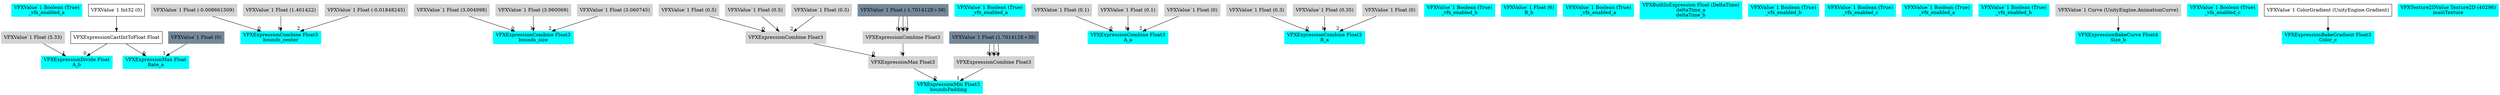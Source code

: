 digraph G {
node0 [shape="box" color="cyan" style="filled" label="VFXValue`1 Boolean (True)
_vfx_enabled_a"]
node1 [shape="box" color="cyan" style="filled" label="VFXExpressionMax Float
Rate_a"]
node2 [shape="box" label="VFXExpressionCastIntToFloat Float"]
node3 [shape="box" label="VFXValue`1 Int32 (0)"]
node4 [shape="box" color="lightslategray" style="filled" label="VFXValue`1 Float (0)"]
node5 [shape="box" color="cyan" style="filled" label="VFXExpressionCombine Float3
bounds_center"]
node6 [shape="box" color="lightgray" style="filled" label="VFXValue`1 Float (-0.008661509)"]
node7 [shape="box" color="lightgray" style="filled" label="VFXValue`1 Float (1.401422)"]
node8 [shape="box" color="lightgray" style="filled" label="VFXValue`1 Float (-0.01848245)"]
node9 [shape="box" color="cyan" style="filled" label="VFXExpressionCombine Float3
bounds_size"]
node10 [shape="box" color="lightgray" style="filled" label="VFXValue`1 Float (3.004998)"]
node11 [shape="box" color="lightgray" style="filled" label="VFXValue`1 Float (3.960069)"]
node12 [shape="box" color="lightgray" style="filled" label="VFXValue`1 Float (3.060745)"]
node13 [shape="box" color="cyan" style="filled" label="VFXExpressionMin Float3
boundsPadding"]
node14 [shape="box" color="lightgray" style="filled" label="VFXExpressionMax Float3"]
node15 [shape="box" color="lightgray" style="filled" label="VFXExpressionCombine Float3"]
node16 [shape="box" color="lightgray" style="filled" label="VFXValue`1 Float (0.5)"]
node17 [shape="box" color="lightgray" style="filled" label="VFXValue`1 Float (0.5)"]
node18 [shape="box" color="lightgray" style="filled" label="VFXValue`1 Float (0.5)"]
node19 [shape="box" color="lightgray" style="filled" label="VFXExpressionCombine Float3"]
node20 [shape="box" color="lightslategray" style="filled" label="VFXValue`1 Float (-1.701412E+38)"]
node21 [shape="box" color="lightgray" style="filled" label="VFXExpressionCombine Float3"]
node22 [shape="box" color="lightslategray" style="filled" label="VFXValue`1 Float (1.701412E+38)"]
node23 [shape="box" color="cyan" style="filled" label="VFXValue`1 Boolean (True)
_vfx_enabled_a"]
node24 [shape="box" color="cyan" style="filled" label="VFXExpressionCombine Float3
A_a"]
node25 [shape="box" color="lightgray" style="filled" label="VFXValue`1 Float (0.1)"]
node26 [shape="box" color="lightgray" style="filled" label="VFXValue`1 Float (0.1)"]
node27 [shape="box" color="lightgray" style="filled" label="VFXValue`1 Float (0)"]
node28 [shape="box" color="cyan" style="filled" label="VFXExpressionCombine Float3
B_a"]
node29 [shape="box" color="lightgray" style="filled" label="VFXValue`1 Float (0.3)"]
node30 [shape="box" color="lightgray" style="filled" label="VFXValue`1 Float (0.35)"]
node31 [shape="box" color="lightgray" style="filled" label="VFXValue`1 Float (0)"]
node32 [shape="box" color="cyan" style="filled" label="VFXValue`1 Boolean (True)
_vfx_enabled_b"]
node33 [shape="box" color="cyan" style="filled" label="VFXExpressionDivide Float
A_b"]
node34 [shape="box" color="lightgray" style="filled" label="VFXValue`1 Float (5.33)"]
node35 [shape="box" color="cyan" style="filled" label="VFXValue`1 Float (6)
B_b"]
node36 [shape="box" color="cyan" style="filled" label="VFXValue`1 Boolean (True)
_vfx_enabled_a"]
node37 [shape="box" color="cyan" style="filled" label="VFXBuiltInExpression Float (DeltaTime)
deltaTime_a
deltaTime_b"]
node38 [shape="box" color="cyan" style="filled" label="VFXValue`1 Boolean (True)
_vfx_enabled_b"]
node39 [shape="box" color="cyan" style="filled" label="VFXValue`1 Boolean (True)
_vfx_enabled_c"]
node40 [shape="box" color="cyan" style="filled" label="VFXValue`1 Boolean (True)
_vfx_enabled_a"]
node41 [shape="box" color="cyan" style="filled" label="VFXValue`1 Boolean (True)
_vfx_enabled_b"]
node42 [shape="box" color="cyan" style="filled" label="VFXExpressionBakeCurve Float4
Size_b"]
node43 [shape="box" color="lightgray" style="filled" label="VFXValue`1 Curve (UnityEngine.AnimationCurve)"]
node44 [shape="box" color="cyan" style="filled" label="VFXValue`1 Boolean (True)
_vfx_enabled_c"]
node45 [shape="box" color="cyan" style="filled" label="VFXExpressionBakeGradient Float3
Color_c"]
node46 [shape="box" label="VFXValue`1 ColorGradient (UnityEngine.Gradient)"]
node47 [shape="box" color="cyan" style="filled" label="VFXTexture2DValue Texture2D (40296)
mainTexture"]
node2 -> node1 [headlabel="0"]
node4 -> node1 [headlabel="1"]
node3 -> node2 
node6 -> node5 [headlabel="0"]
node7 -> node5 [headlabel="1"]
node8 -> node5 [headlabel="2"]
node10 -> node9 [headlabel="0"]
node11 -> node9 [headlabel="1"]
node12 -> node9 [headlabel="2"]
node14 -> node13 [headlabel="0"]
node21 -> node13 [headlabel="1"]
node15 -> node14 [headlabel="0"]
node19 -> node14 [headlabel="1"]
node16 -> node15 [headlabel="0"]
node17 -> node15 [headlabel="1"]
node18 -> node15 [headlabel="2"]
node20 -> node19 [headlabel="0"]
node20 -> node19 [headlabel="1"]
node20 -> node19 [headlabel="2"]
node22 -> node21 [headlabel="0"]
node22 -> node21 [headlabel="1"]
node22 -> node21 [headlabel="2"]
node25 -> node24 [headlabel="0"]
node26 -> node24 [headlabel="1"]
node27 -> node24 [headlabel="2"]
node29 -> node28 [headlabel="0"]
node30 -> node28 [headlabel="1"]
node31 -> node28 [headlabel="2"]
node2 -> node33 [headlabel="0"]
node34 -> node33 [headlabel="1"]
node43 -> node42 
node46 -> node45 
}
